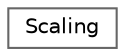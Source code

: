 digraph "类继承关系图"
{
 // LATEX_PDF_SIZE
  bgcolor="transparent";
  edge [fontname=Helvetica,fontsize=10,labelfontname=Helvetica,labelfontsize=10];
  node [fontname=Helvetica,fontsize=10,shape=box,height=0.2,width=0.4];
  rankdir="LR";
  Node0 [id="Node000000",label="Scaling",height=0.2,width=0.4,color="grey40", fillcolor="white", style="filled",URL="$class_scaling.html",tooltip="Represents a generic uniform scaling transformation"];
}
